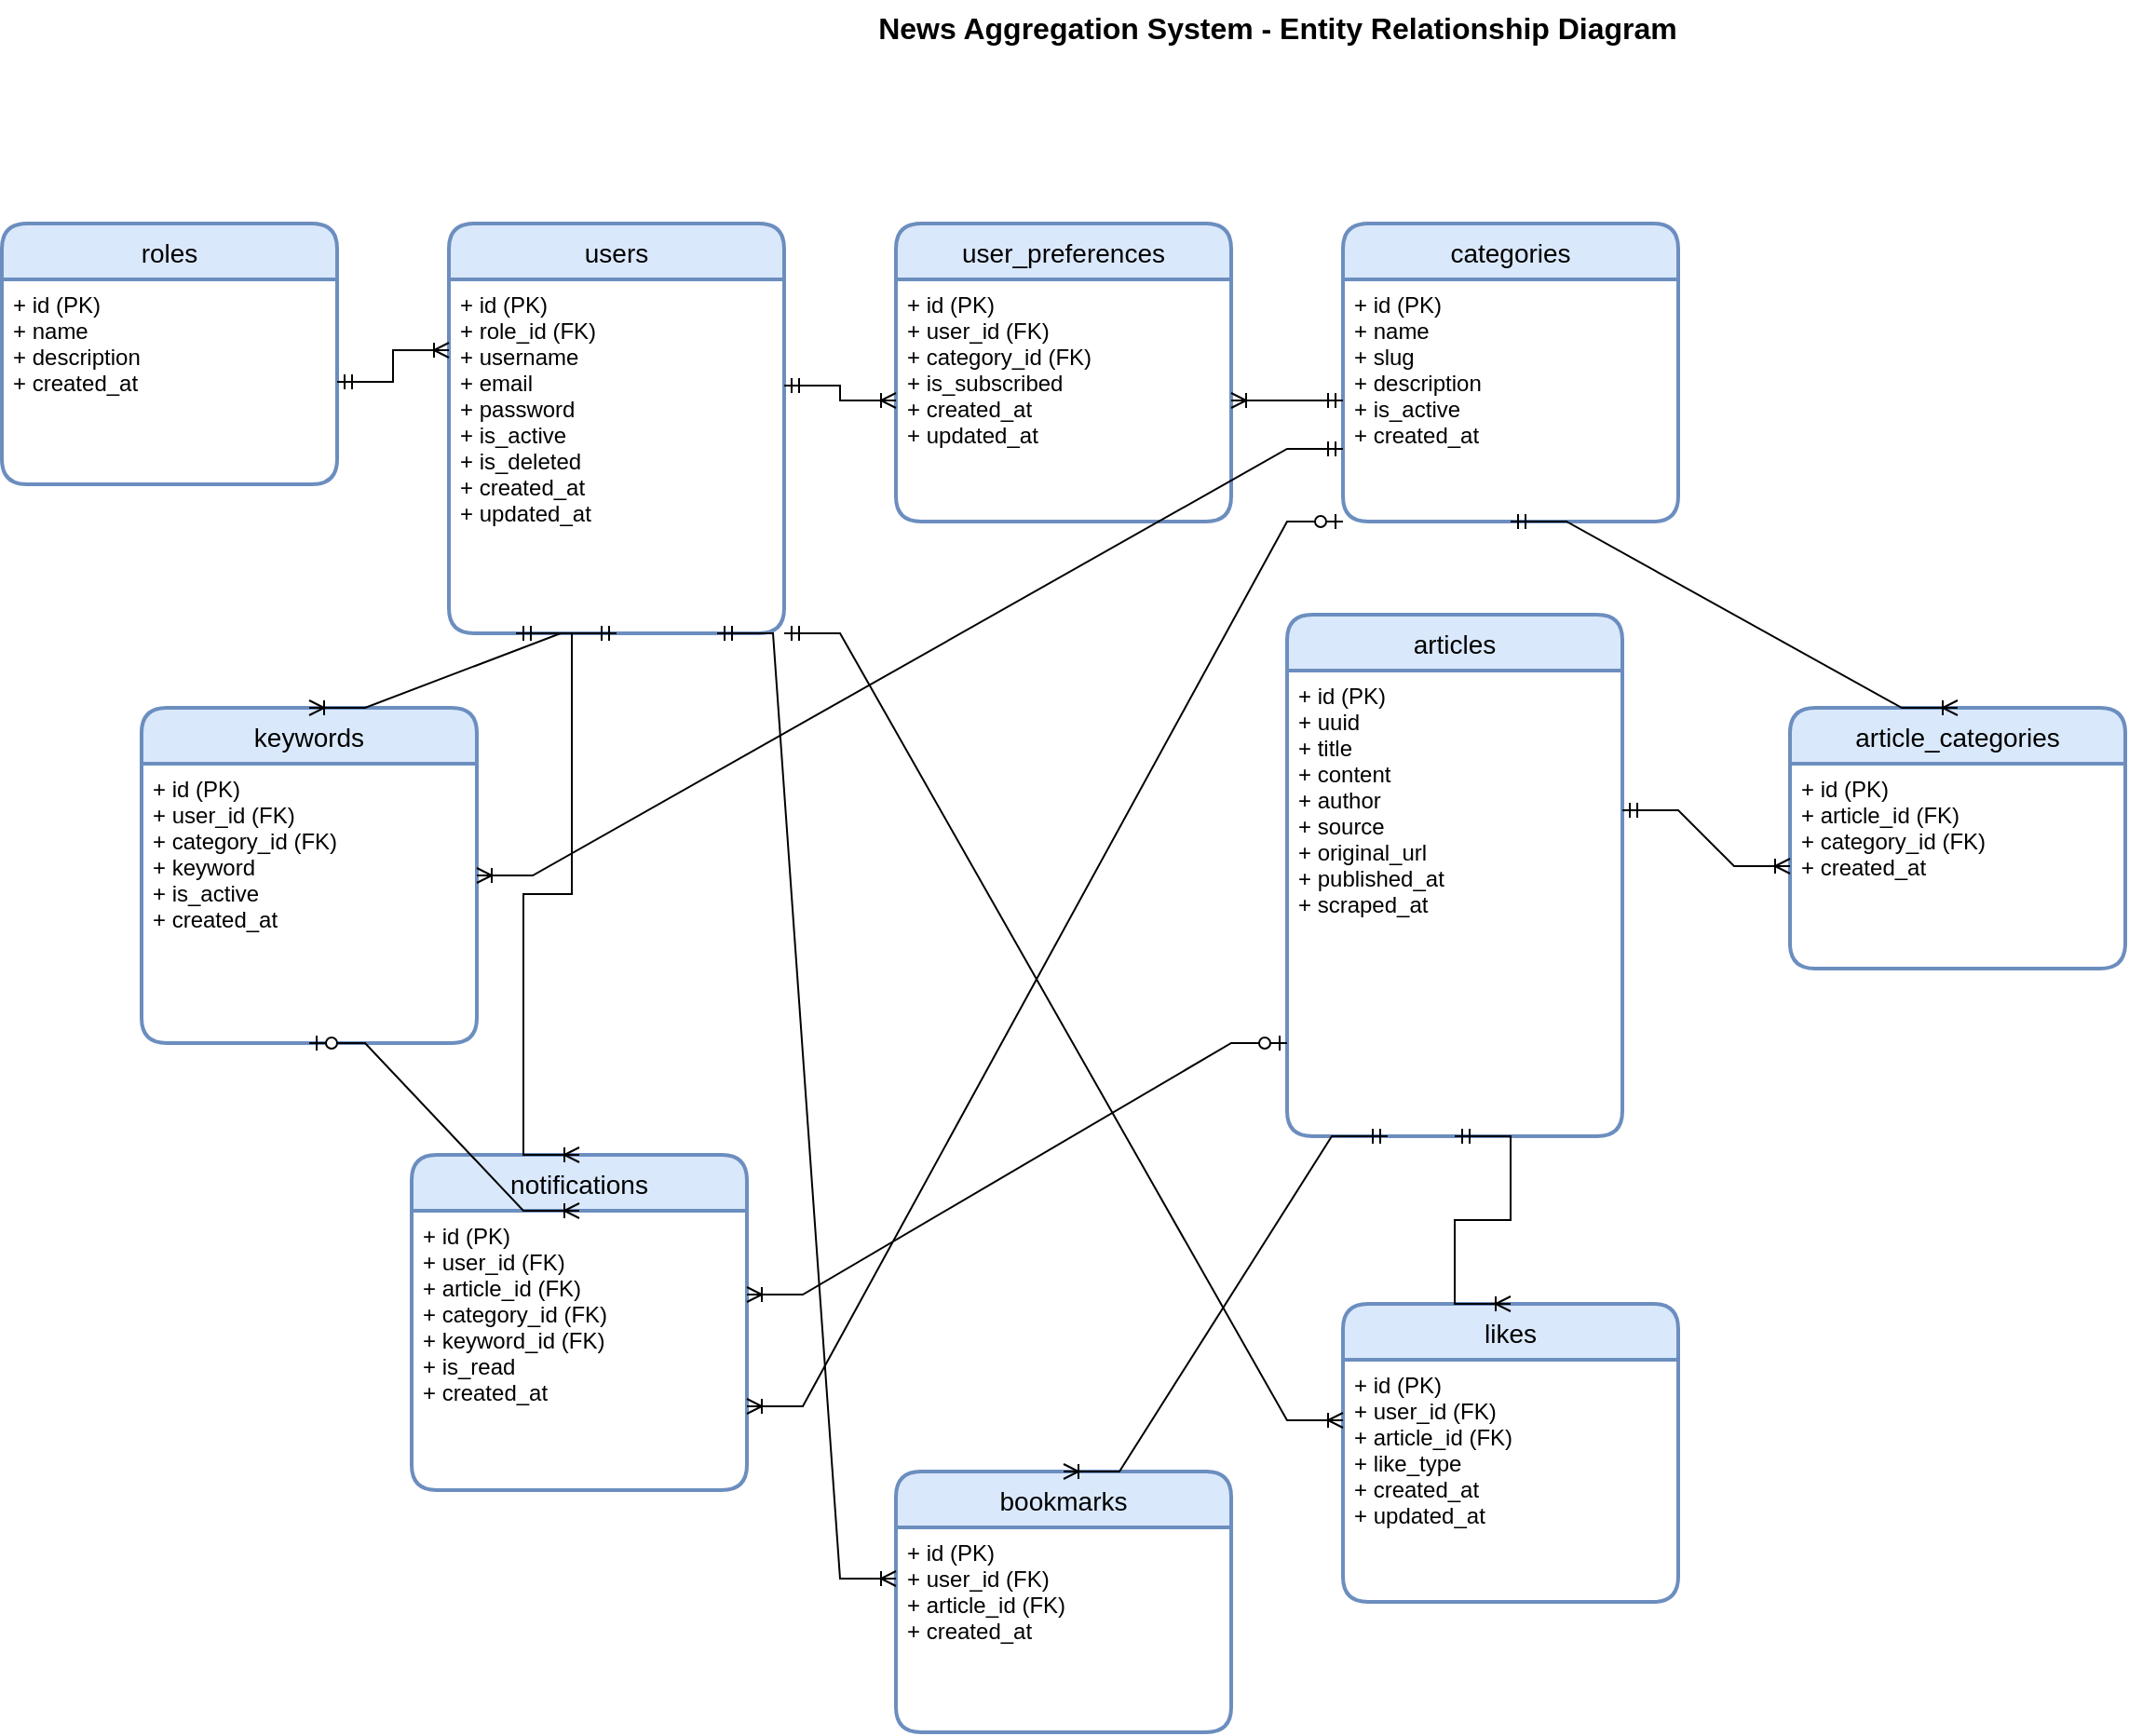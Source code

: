 <mxfile>
    <diagram id="R2lEEEUBdFMjLlhIrx00" name="News Aggregation ER Diagram">
        <mxGraphModel dx="1194" dy="394" grid="1" gridSize="10" guides="1" tooltips="1" connect="1" arrows="1" fold="1" page="1" pageScale="1" pageWidth="1400" pageHeight="1000" background="none" math="0" shadow="0">
            <root>
                <mxCell id="0"/>
                <mxCell id="1" parent="0"/>
                <mxCell id="2" value="News Aggregation System - Entity Relationship Diagram" style="text;html=1;strokeColor=none;fillColor=none;align=center;verticalAlign=middle;whiteSpace=wrap;rounded=0;fontSize=16;fontStyle=1" parent="1" vertex="1">
                    <mxGeometry x="400" y="20" width="600" height="30" as="geometry"/>
                </mxCell>
                <mxCell id="roles" value="roles" style="swimlane;childLayout=stackLayout;horizontal=1;startSize=30;horizontalStack=0;rounded=1;fontSize=14;fontStyle=0;strokeWidth=2;resizeParent=0;resizeLast=1;shadow=0;dashed=0;align=center;fillColor=#dae8fc;strokeColor=#6c8ebf;" parent="1" vertex="1">
                    <mxGeometry x="15" y="140" width="180" height="140" as="geometry"/>
                </mxCell>
                <mxCell id="roles_attrs" value="+ id (PK)&#xa;+ name&#xa;+ description&#xa;+ created_at" style="align=left;strokeColor=none;fillColor=none;spacingLeft=4;fontSize=12;verticalAlign=top;resizable=0;rotatable=0;part=1;" parent="roles" vertex="1">
                    <mxGeometry y="30" width="180" height="110" as="geometry"/>
                </mxCell>
                <mxCell id="11" value="users" style="swimlane;childLayout=stackLayout;horizontal=1;startSize=30;horizontalStack=0;rounded=1;fontSize=14;fontStyle=0;strokeWidth=2;resizeParent=0;resizeLast=1;shadow=0;dashed=0;align=center;fillColor=#dae8fc;strokeColor=#6c8ebf;" parent="1" vertex="1">
                    <mxGeometry x="255" y="140" width="180" height="220" as="geometry"/>
                </mxCell>
                <mxCell id="12" value="+ id (PK)&#xa;+ role_id (FK)&#xa;+ username&#xa;+ email&#xa;+ password&#xa;+ is_active&#xa;+ is_deleted&#xa;+ created_at&#xa;+ updated_at" style="align=left;strokeColor=none;fillColor=none;spacingLeft=4;fontSize=12;verticalAlign=top;resizable=0;rotatable=0;part=1;" parent="11" vertex="1">
                    <mxGeometry y="30" width="180" height="190" as="geometry"/>
                </mxCell>
                <mxCell id="21" value="user_preferences" style="swimlane;childLayout=stackLayout;horizontal=1;startSize=30;horizontalStack=0;rounded=1;fontSize=14;fontStyle=0;strokeWidth=2;resizeParent=0;resizeLast=1;shadow=0;dashed=0;align=center;fillColor=#dae8fc;strokeColor=#6c8ebf;" parent="1" vertex="1">
                    <mxGeometry x="495" y="140" width="180" height="160" as="geometry"/>
                </mxCell>
                <mxCell id="22" value="+ id (PK)&#xa;+ user_id (FK)&#xa;+ category_id (FK)&#xa;+ is_subscribed&#xa;+ created_at&#xa;+ updated_at" style="align=left;strokeColor=none;fillColor=none;spacingLeft=4;fontSize=12;verticalAlign=top;resizable=0;rotatable=0;part=1;" parent="21" vertex="1">
                    <mxGeometry y="30" width="180" height="130" as="geometry"/>
                </mxCell>
                <mxCell id="13" value="categories" style="swimlane;childLayout=stackLayout;horizontal=1;startSize=30;horizontalStack=0;rounded=1;fontSize=14;fontStyle=0;strokeWidth=2;resizeParent=0;resizeLast=1;shadow=0;dashed=0;align=center;fillColor=#dae8fc;strokeColor=#6c8ebf;" parent="1" vertex="1">
                    <mxGeometry x="735" y="140" width="180" height="160" as="geometry"/>
                </mxCell>
                <mxCell id="14" value="+ id (PK)&#xa;+ name&#xa;+ slug&#xa;+ description&#xa;+ is_active&#xa;+ created_at" style="align=left;strokeColor=none;fillColor=none;spacingLeft=4;fontSize=12;verticalAlign=top;resizable=0;rotatable=0;part=1;" parent="13" vertex="1">
                    <mxGeometry y="30" width="180" height="130" as="geometry"/>
                </mxCell>
                <mxCell id="27" value="keywords" style="swimlane;childLayout=stackLayout;horizontal=1;startSize=30;horizontalStack=0;rounded=1;fontSize=14;fontStyle=0;strokeWidth=2;resizeParent=0;resizeLast=1;shadow=0;dashed=0;align=center;fillColor=#dae8fc;strokeColor=#6c8ebf;" parent="1" vertex="1">
                    <mxGeometry x="90" y="400" width="180" height="180" as="geometry"/>
                </mxCell>
                <mxCell id="28" value="+ id (PK)&#xa;+ user_id (FK)&#xa;+ category_id (FK)&#xa;+ keyword&#xa;+ is_active&#xa;+ created_at" style="align=left;strokeColor=none;fillColor=none;spacingLeft=4;fontSize=12;verticalAlign=top;resizable=0;rotatable=0;part=1;" parent="27" vertex="1">
                    <mxGeometry y="30" width="180" height="150" as="geometry"/>
                </mxCell>
                <mxCell id="17" value="articles" style="swimlane;childLayout=stackLayout;horizontal=1;startSize=30;horizontalStack=0;rounded=1;fontSize=14;fontStyle=0;strokeWidth=2;resizeParent=0;resizeLast=1;shadow=0;dashed=0;align=center;fillColor=#dae8fc;strokeColor=#6c8ebf;" parent="1" vertex="1">
                    <mxGeometry x="705" y="350" width="180" height="280" as="geometry"/>
                </mxCell>
                <mxCell id="18" value="+ id (PK)&#xa;+ uuid&#xa;+ title&#xa;+ content&#xa;+ author&#xa;+ source&#xa;+ original_url&#xa;+ published_at&#xa;+ scraped_at" style="align=left;strokeColor=none;fillColor=none;spacingLeft=4;fontSize=12;verticalAlign=top;resizable=0;rotatable=0;part=1;" parent="17" vertex="1">
                    <mxGeometry y="30" width="180" height="250" as="geometry"/>
                </mxCell>
                <mxCell id="19" value="article_categories" style="swimlane;childLayout=stackLayout;horizontal=1;startSize=30;horizontalStack=0;rounded=1;fontSize=14;fontStyle=0;strokeWidth=2;resizeParent=0;resizeLast=1;shadow=0;dashed=0;align=center;fillColor=#dae8fc;strokeColor=#6c8ebf;" parent="1" vertex="1">
                    <mxGeometry x="975" y="400" width="180" height="140" as="geometry"/>
                </mxCell>
                <mxCell id="20" value="+ id (PK)&#xa;+ article_id (FK)&#xa;+ category_id (FK)&#xa;+ created_at" style="align=left;strokeColor=none;fillColor=none;spacingLeft=4;fontSize=12;verticalAlign=top;resizable=0;rotatable=0;part=1;" parent="19" vertex="1">
                    <mxGeometry y="30" width="180" height="110" as="geometry"/>
                </mxCell>
                <mxCell id="29" value="notifications" style="swimlane;childLayout=stackLayout;horizontal=1;startSize=30;horizontalStack=0;rounded=1;fontSize=14;fontStyle=0;strokeWidth=2;resizeParent=0;resizeLast=1;shadow=0;dashed=0;align=center;fillColor=#dae8fc;strokeColor=#6c8ebf;" parent="1" vertex="1">
                    <mxGeometry x="235" y="640" width="180" height="180" as="geometry"/>
                </mxCell>
                <mxCell id="30" value="+ id (PK)&#xa;+ user_id (FK)&#xa;+ article_id (FK)&#xa;+ category_id (FK)&#xa;+ keyword_id (FK)&#xa;+ is_read&#xa;+ created_at" style="align=left;strokeColor=none;fillColor=none;spacingLeft=4;fontSize=12;verticalAlign=top;resizable=0;rotatable=0;part=1;" parent="29" vertex="1">
                    <mxGeometry y="30" width="180" height="150" as="geometry"/>
                </mxCell>
                <mxCell id="23" value="bookmarks" style="swimlane;childLayout=stackLayout;horizontal=1;startSize=30;horizontalStack=0;rounded=1;fontSize=14;fontStyle=0;strokeWidth=2;resizeParent=0;resizeLast=1;shadow=0;dashed=0;align=center;fillColor=#dae8fc;strokeColor=#6c8ebf;" parent="1" vertex="1">
                    <mxGeometry x="495" y="810" width="180" height="140" as="geometry"/>
                </mxCell>
                <mxCell id="24" value="+ id (PK)&#xa;+ user_id (FK)&#xa;+ article_id (FK)&#xa;+ created_at" style="align=left;strokeColor=none;fillColor=none;spacingLeft=4;fontSize=12;verticalAlign=top;resizable=0;rotatable=0;part=1;" parent="23" vertex="1">
                    <mxGeometry y="30" width="180" height="110" as="geometry"/>
                </mxCell>
                <mxCell id="25" value="likes" style="swimlane;childLayout=stackLayout;horizontal=1;startSize=30;horizontalStack=0;rounded=1;fontSize=14;fontStyle=0;strokeWidth=2;resizeParent=0;resizeLast=1;shadow=0;dashed=0;align=center;fillColor=#dae8fc;strokeColor=#6c8ebf;" parent="1" vertex="1">
                    <mxGeometry x="735" y="720" width="180" height="160" as="geometry"/>
                </mxCell>
                <mxCell id="26" value="+ id (PK)&#xa;+ user_id (FK)&#xa;+ article_id (FK)&#xa;+ like_type&#xa;+ created_at&#xa;+ updated_at" style="align=left;strokeColor=none;fillColor=none;spacingLeft=4;fontSize=12;verticalAlign=top;resizable=0;rotatable=0;part=1;" parent="25" vertex="1">
                    <mxGeometry y="30" width="180" height="130" as="geometry"/>
                </mxCell>
                <mxCell id="31" value="" style="edgeStyle=entityRelationEdgeStyle;fontSize=12;html=1;endArrow=ERoneToMany;startArrow=ERmandOne;rounded=0;entryX=0;entryY=0.5;entryDx=0;entryDy=0;exitX=1;exitY=0.3;exitDx=0;exitDy=0;" parent="1" source="12" target="22" edge="1">
                    <mxGeometry width="100" height="100" relative="1" as="geometry">
                        <mxPoint x="445" y="220" as="sourcePoint"/>
                        <mxPoint x="485" y="220" as="targetPoint"/>
                    </mxGeometry>
                </mxCell>
                <mxCell id="roles_users" value="" style="edgeStyle=entityRelationEdgeStyle;fontSize=12;html=1;endArrow=ERoneToMany;startArrow=ERmandOne;rounded=0;exitX=1;exitY=0.5;exitDx=0;exitDy=0;entryX=0;entryY=0.2;entryDx=0;entryDy=0;" parent="1" source="roles_attrs" target="12" edge="1">
                    <mxGeometry width="100" height="100" relative="1" as="geometry">
                        <mxPoint x="205" y="200" as="sourcePoint"/>
                        <mxPoint x="245" y="190" as="targetPoint"/>
                    </mxGeometry>
                </mxCell>
                <mxCell id="32" value="" style="edgeStyle=entityRelationEdgeStyle;fontSize=12;html=1;endArrow=ERoneToMany;startArrow=ERmandOne;rounded=0;entryX=1;entryY=0.5;entryDx=0;entryDy=0;exitX=0;exitY=0.5;exitDx=0;exitDy=0;" parent="1" source="14" target="22" edge="1">
                    <mxGeometry width="100" height="100" relative="1" as="geometry">
                        <mxPoint x="725" y="220" as="sourcePoint"/>
                        <mxPoint x="685" y="220" as="targetPoint"/>
                    </mxGeometry>
                </mxCell>
                <mxCell id="40" value="" style="edgeStyle=entityRelationEdgeStyle;fontSize=12;html=1;endArrow=ERoneToMany;startArrow=ERmandOne;rounded=0;exitX=0.5;exitY=1;exitDx=0;exitDy=0;entryX=0.5;entryY=0;entryDx=0;entryDy=0;" parent="1" source="12" target="27" edge="1">
                    <mxGeometry width="100" height="100" relative="1" as="geometry">
                        <mxPoint x="345" y="370" as="sourcePoint"/>
                        <mxPoint x="345" y="390" as="targetPoint"/>
                    </mxGeometry>
                </mxCell>
                <mxCell id="45" value="" style="edgeStyle=entityRelationEdgeStyle;fontSize=12;html=1;endArrow=ERoneToMany;startArrow=ERmandOne;rounded=0;exitX=0;exitY=0.7;exitDx=0;exitDy=0;entryX=1;entryY=0.4;entryDx=0;entryDy=0;" parent="1" source="14" target="28" edge="1">
                    <mxGeometry width="100" height="100" relative="1" as="geometry">
                        <mxPoint x="735" y="240" as="sourcePoint"/>
                        <mxPoint x="435" y="480" as="targetPoint"/>
                    </mxGeometry>
                </mxCell>
                <mxCell id="34" value="" style="edgeStyle=entityRelationEdgeStyle;fontSize=12;html=1;endArrow=ERoneToMany;startArrow=ERmandOne;rounded=0;exitX=1;exitY=0.3;exitDx=0;exitDy=0;entryX=0;entryY=0.5;entryDx=0;entryDy=0;" parent="1" source="18" target="20" edge="1">
                    <mxGeometry width="100" height="100" relative="1" as="geometry">
                        <mxPoint x="925" y="470" as="sourcePoint"/>
                        <mxPoint x="965" y="470" as="targetPoint"/>
                    </mxGeometry>
                </mxCell>
                <mxCell id="35" value="" style="edgeStyle=entityRelationEdgeStyle;fontSize=12;html=1;endArrow=ERoneToMany;startArrow=ERmandOne;rounded=0;exitX=0.5;exitY=1;exitDx=0;exitDy=0;entryX=0.5;entryY=0;entryDx=0;entryDy=0;" parent="1" source="14" target="19" edge="1">
                    <mxGeometry width="100" height="100" relative="1" as="geometry">
                        <mxPoint x="825" y="310" as="sourcePoint"/>
                        <mxPoint x="1065" y="390" as="targetPoint"/>
                    </mxGeometry>
                </mxCell>
                <mxCell id="41" value="" style="edgeStyle=entityRelationEdgeStyle;fontSize=12;html=1;endArrow=ERoneToMany;startArrow=ERmandOne;rounded=0;exitX=0.2;exitY=1;exitDx=0;exitDy=0;entryX=0.5;entryY=0;entryDx=0;entryDy=0;" parent="1" source="12" target="29" edge="1">
                    <mxGeometry width="100" height="100" relative="1" as="geometry">
                        <mxPoint x="295" y="370" as="sourcePoint"/>
                        <mxPoint x="345" y="590" as="targetPoint"/>
                        <Array as="points">
                            <mxPoint x="245" y="410"/>
                            <mxPoint x="245" y="430"/>
                            <mxPoint x="195" y="490"/>
                            <mxPoint x="235" y="480"/>
                            <mxPoint x="245" y="560"/>
                            <mxPoint x="235" y="560"/>
                        </Array>
                    </mxGeometry>
                </mxCell>
                <mxCell id="44" value="" style="edgeStyle=entityRelationEdgeStyle;fontSize=12;html=1;endArrow=ERoneToMany;startArrow=ERzeroToOne;rounded=0;exitX=0.5;exitY=1;exitDx=0;exitDy=0;entryX=0.5;entryY=0;entryDx=0;entryDy=0;" parent="1" source="28" target="30" edge="1">
                    <mxGeometry width="100" height="100" relative="1" as="geometry">
                        <mxPoint x="345" y="570" as="sourcePoint"/>
                        <mxPoint x="345" y="590" as="targetPoint"/>
                    </mxGeometry>
                </mxCell>
                <mxCell id="36" value="" style="edgeStyle=entityRelationEdgeStyle;fontSize=12;html=1;endArrow=ERoneToMany;startArrow=ERmandOne;rounded=0;exitX=0.8;exitY=1;exitDx=0;exitDy=0;entryX=0;entryY=0.25;entryDx=0;entryDy=0;" parent="1" source="12" target="24" edge="1">
                    <mxGeometry width="100" height="100" relative="1" as="geometry">
                        <mxPoint x="395" y="370" as="sourcePoint"/>
                        <mxPoint x="485" y="640" as="targetPoint"/>
                    </mxGeometry>
                </mxCell>
                <mxCell id="37" value="" style="edgeStyle=entityRelationEdgeStyle;fontSize=12;html=1;endArrow=ERoneToMany;startArrow=ERmandOne;rounded=0;exitX=0.3;exitY=1;exitDx=0;exitDy=0;entryX=0.5;entryY=0;entryDx=0;entryDy=0;" parent="1" source="18" target="23" edge="1">
                    <mxGeometry width="100" height="100" relative="1" as="geometry">
                        <mxPoint x="789" y="690" as="sourcePoint"/>
                        <mxPoint x="585" y="610" as="targetPoint"/>
                    </mxGeometry>
                </mxCell>
                <mxCell id="38" value="" style="edgeStyle=entityRelationEdgeStyle;fontSize=12;html=1;endArrow=ERoneToMany;startArrow=ERmandOne;rounded=0;exitX=1;exitY=1;exitDx=0;exitDy=0;entryX=0;entryY=0.25;entryDx=0;entryDy=0;" parent="1" source="12" target="26" edge="1">
                    <mxGeometry width="100" height="100" relative="1" as="geometry">
                        <mxPoint x="445" y="370" as="sourcePoint"/>
                        <mxPoint x="725" y="750" as="targetPoint"/>
                    </mxGeometry>
                </mxCell>
                <mxCell id="39" value="" style="edgeStyle=entityRelationEdgeStyle;fontSize=12;html=1;endArrow=ERoneToMany;startArrow=ERmandOne;rounded=0;exitX=0.5;exitY=1;exitDx=0;exitDy=0;entryX=0.5;entryY=0;entryDx=0;entryDy=0;" parent="1" source="18" target="25" edge="1">
                    <mxGeometry width="100" height="100" relative="1" as="geometry">
                        <mxPoint x="825" y="690" as="sourcePoint"/>
                        <mxPoint x="825" y="710" as="targetPoint"/>
                    </mxGeometry>
                </mxCell>
                <mxCell id="42" value="" style="edgeStyle=entityRelationEdgeStyle;fontSize=12;html=1;endArrow=ERoneToMany;startArrow=ERzeroToOne;rounded=0;exitX=0;exitY=0.8;exitDx=0;exitDy=0;entryX=1;entryY=0.3;entryDx=0;entryDy=0;" parent="1" source="18" target="30" edge="1">
                    <mxGeometry width="100" height="100" relative="1" as="geometry">
                        <mxPoint x="725" y="640" as="sourcePoint"/>
                        <mxPoint x="445" y="680" as="targetPoint"/>
                    </mxGeometry>
                </mxCell>
                <mxCell id="43" value="" style="edgeStyle=entityRelationEdgeStyle;fontSize=12;html=1;endArrow=ERoneToMany;startArrow=ERzeroToOne;rounded=0;exitX=0;exitY=1;exitDx=0;exitDy=0;entryX=1;entryY=0.7;entryDx=0;entryDy=0;" parent="1" source="14" target="30" edge="1">
                    <mxGeometry width="100" height="100" relative="1" as="geometry">
                        <mxPoint x="725" y="310" as="sourcePoint"/>
                        <mxPoint x="445" y="740" as="targetPoint"/>
                    </mxGeometry>
                </mxCell>
            </root>
        </mxGraphModel>
    </diagram>
</mxfile>
